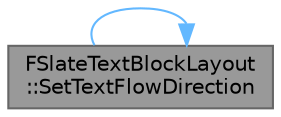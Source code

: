 digraph "FSlateTextBlockLayout::SetTextFlowDirection"
{
 // INTERACTIVE_SVG=YES
 // LATEX_PDF_SIZE
  bgcolor="transparent";
  edge [fontname=Helvetica,fontsize=10,labelfontname=Helvetica,labelfontsize=10];
  node [fontname=Helvetica,fontsize=10,shape=box,height=0.2,width=0.4];
  rankdir="LR";
  Node1 [id="Node000001",label="FSlateTextBlockLayout\l::SetTextFlowDirection",height=0.2,width=0.4,color="gray40", fillcolor="grey60", style="filled", fontcolor="black",tooltip="Set the text flow direction that the internal text layout should use."];
  Node1 -> Node1 [id="edge1_Node000001_Node000001",color="steelblue1",style="solid",tooltip=" "];
}
